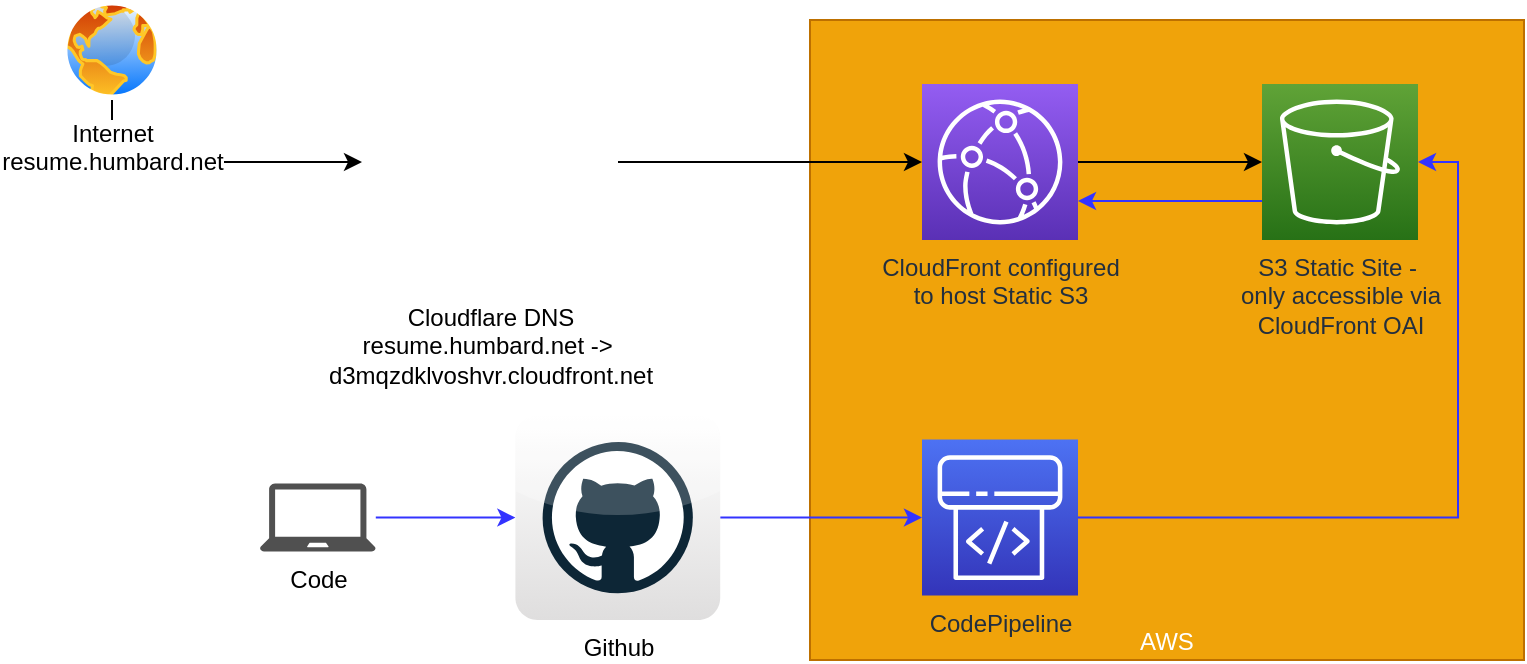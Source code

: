 <mxfile version="14.2.5" type="github">
  <diagram id="C5RBs43oDa-KdzZeNtuy" name="Page-1">
    <mxGraphModel dx="780" dy="1122" grid="1" gridSize="10" guides="1" tooltips="1" connect="1" arrows="1" fold="1" page="1" pageScale="1" pageWidth="827" pageHeight="1169" math="0" shadow="0">
      <root>
        <mxCell id="WIyWlLk6GJQsqaUBKTNV-0" />
        <mxCell id="WIyWlLk6GJQsqaUBKTNV-1" parent="WIyWlLk6GJQsqaUBKTNV-0" />
        <mxCell id="jRRLNIupZ57N4L_fCteN-0" value="&lt;br&gt;&lt;br&gt;&lt;br&gt;&lt;br&gt;&lt;br&gt;&lt;br&gt;&lt;br&gt;&lt;br&gt;&lt;br&gt;&lt;br&gt;&lt;br&gt;&lt;br&gt;&lt;br&gt;&lt;br&gt;&lt;br&gt;&lt;br&gt;&lt;br&gt;&lt;br&gt;&lt;br&gt;&lt;br&gt;&lt;br&gt;AWS" style="rounded=0;whiteSpace=wrap;html=1;fillColor=#f0a30a;strokeColor=#BD7000;fontColor=#ffffff;" parent="WIyWlLk6GJQsqaUBKTNV-1" vertex="1">
          <mxGeometry x="414" y="50" width="357" height="320" as="geometry" />
        </mxCell>
        <mxCell id="5FJsvHdYzl2fep3583s4-7" style="edgeStyle=orthogonalEdgeStyle;rounded=0;orthogonalLoop=1;jettySize=auto;html=1;exitX=1;exitY=0.5;exitDx=0;exitDy=0;entryX=0;entryY=0.5;entryDx=0;entryDy=0;entryPerimeter=0;" parent="WIyWlLk6GJQsqaUBKTNV-1" source="5FJsvHdYzl2fep3583s4-1" target="5FJsvHdYzl2fep3583s4-6" edge="1">
          <mxGeometry relative="1" as="geometry" />
        </mxCell>
        <mxCell id="5FJsvHdYzl2fep3583s4-1" value="Cloudflare DNS&lt;br&gt;resume.humbard.net -&amp;gt;&amp;nbsp;&lt;br&gt;&lt;div&gt;d3mqzdklvoshvr.cloudfront.net&lt;/div&gt;" style="shape=image;html=1;verticalAlign=top;verticalLabelPosition=bottom;labelBackgroundColor=#ffffff;imageAspect=0;aspect=fixed;image=https://cdn4.iconfinder.com/data/icons/logos-brands-5/24/cloudflare-128.png" parent="WIyWlLk6GJQsqaUBKTNV-1" vertex="1">
          <mxGeometry x="190" y="57" width="128" height="128" as="geometry" />
        </mxCell>
        <mxCell id="5FJsvHdYzl2fep3583s4-5" style="edgeStyle=orthogonalEdgeStyle;rounded=0;orthogonalLoop=1;jettySize=auto;html=1;exitX=0.5;exitY=1;exitDx=0;exitDy=0;" parent="WIyWlLk6GJQsqaUBKTNV-1" source="5FJsvHdYzl2fep3583s4-2" target="5FJsvHdYzl2fep3583s4-1" edge="1">
          <mxGeometry relative="1" as="geometry" />
        </mxCell>
        <mxCell id="5FJsvHdYzl2fep3583s4-2" value="Internet&lt;br&gt;resume.humbard.net" style="aspect=fixed;perimeter=ellipsePerimeter;html=1;align=center;shadow=0;dashed=0;spacingTop=3;image;image=img/lib/active_directory/internet_globe.svg;" parent="WIyWlLk6GJQsqaUBKTNV-1" vertex="1">
          <mxGeometry x="40" y="40" width="50" height="50" as="geometry" />
        </mxCell>
        <mxCell id="5FJsvHdYzl2fep3583s4-9" style="edgeStyle=orthogonalEdgeStyle;rounded=0;orthogonalLoop=1;jettySize=auto;html=1;exitX=1;exitY=0.5;exitDx=0;exitDy=0;exitPerimeter=0;entryX=0;entryY=0.5;entryDx=0;entryDy=0;entryPerimeter=0;" parent="WIyWlLk6GJQsqaUBKTNV-1" source="5FJsvHdYzl2fep3583s4-6" target="5FJsvHdYzl2fep3583s4-8" edge="1">
          <mxGeometry relative="1" as="geometry" />
        </mxCell>
        <mxCell id="5FJsvHdYzl2fep3583s4-6" value="CloudFront configured&lt;br&gt;to host Static S3" style="points=[[0,0,0],[0.25,0,0],[0.5,0,0],[0.75,0,0],[1,0,0],[0,1,0],[0.25,1,0],[0.5,1,0],[0.75,1,0],[1,1,0],[0,0.25,0],[0,0.5,0],[0,0.75,0],[1,0.25,0],[1,0.5,0],[1,0.75,0]];outlineConnect=0;fontColor=#232F3E;gradientColor=#945DF2;gradientDirection=north;fillColor=#5A30B5;strokeColor=#ffffff;dashed=0;verticalLabelPosition=bottom;verticalAlign=top;align=center;html=1;fontSize=12;fontStyle=0;aspect=fixed;shape=mxgraph.aws4.resourceIcon;resIcon=mxgraph.aws4.cloudfront;" parent="WIyWlLk6GJQsqaUBKTNV-1" vertex="1">
          <mxGeometry x="470" y="82" width="78" height="78" as="geometry" />
        </mxCell>
        <mxCell id="5FJsvHdYzl2fep3583s4-8" value="S3 Static Site -&amp;nbsp;&lt;br&gt;only accessible via&lt;br&gt;CloudFront OAI" style="points=[[0,0,0],[0.25,0,0],[0.5,0,0],[0.75,0,0],[1,0,0],[0,1,0],[0.25,1,0],[0.5,1,0],[0.75,1,0],[1,1,0],[0,0.25,0],[0,0.5,0],[0,0.75,0],[1,0.25,0],[1,0.5,0],[1,0.75,0]];outlineConnect=0;fontColor=#232F3E;gradientColor=#60A337;gradientDirection=north;fillColor=#277116;strokeColor=#ffffff;dashed=0;verticalLabelPosition=bottom;verticalAlign=top;align=center;html=1;fontSize=12;fontStyle=0;aspect=fixed;shape=mxgraph.aws4.resourceIcon;resIcon=mxgraph.aws4.s3;" parent="WIyWlLk6GJQsqaUBKTNV-1" vertex="1">
          <mxGeometry x="640" y="82" width="78" height="78" as="geometry" />
        </mxCell>
        <mxCell id="SGV25L5WEjDyiKu8pRiy-2" style="edgeStyle=orthogonalEdgeStyle;rounded=0;orthogonalLoop=1;jettySize=auto;html=1;strokeColor=#3333FF;" edge="1" parent="WIyWlLk6GJQsqaUBKTNV-1" source="SGV25L5WEjDyiKu8pRiy-0" target="SGV25L5WEjDyiKu8pRiy-1">
          <mxGeometry relative="1" as="geometry" />
        </mxCell>
        <mxCell id="SGV25L5WEjDyiKu8pRiy-0" value="Code" style="pointerEvents=1;shadow=0;dashed=0;html=1;strokeColor=none;fillColor=#505050;labelPosition=center;verticalLabelPosition=bottom;verticalAlign=top;outlineConnect=0;align=center;shape=mxgraph.office.devices.laptop;" vertex="1" parent="WIyWlLk6GJQsqaUBKTNV-1">
          <mxGeometry x="138.9" y="281.8" width="58" height="34" as="geometry" />
        </mxCell>
        <mxCell id="SGV25L5WEjDyiKu8pRiy-4" style="edgeStyle=orthogonalEdgeStyle;rounded=0;orthogonalLoop=1;jettySize=auto;html=1;entryX=0;entryY=0.5;entryDx=0;entryDy=0;entryPerimeter=0;strokeColor=#3333FF;" edge="1" parent="WIyWlLk6GJQsqaUBKTNV-1" source="SGV25L5WEjDyiKu8pRiy-1" target="SGV25L5WEjDyiKu8pRiy-3">
          <mxGeometry relative="1" as="geometry" />
        </mxCell>
        <mxCell id="SGV25L5WEjDyiKu8pRiy-1" value="Github" style="dashed=0;outlineConnect=0;html=1;align=center;labelPosition=center;verticalLabelPosition=bottom;verticalAlign=top;shape=mxgraph.webicons.github;gradientColor=#DFDEDE" vertex="1" parent="WIyWlLk6GJQsqaUBKTNV-1">
          <mxGeometry x="266.7" y="247.6" width="102.4" height="102.4" as="geometry" />
        </mxCell>
        <mxCell id="SGV25L5WEjDyiKu8pRiy-5" style="edgeStyle=orthogonalEdgeStyle;rounded=0;orthogonalLoop=1;jettySize=auto;html=1;exitX=1;exitY=0.5;exitDx=0;exitDy=0;exitPerimeter=0;entryX=1;entryY=0.5;entryDx=0;entryDy=0;entryPerimeter=0;strokeColor=#3333FF;" edge="1" parent="WIyWlLk6GJQsqaUBKTNV-1" source="SGV25L5WEjDyiKu8pRiy-3" target="5FJsvHdYzl2fep3583s4-8">
          <mxGeometry relative="1" as="geometry" />
        </mxCell>
        <mxCell id="SGV25L5WEjDyiKu8pRiy-3" value="CodePipeline" style="points=[[0,0,0],[0.25,0,0],[0.5,0,0],[0.75,0,0],[1,0,0],[0,1,0],[0.25,1,0],[0.5,1,0],[0.75,1,0],[1,1,0],[0,0.25,0],[0,0.5,0],[0,0.75,0],[1,0.25,0],[1,0.5,0],[1,0.75,0]];outlineConnect=0;fontColor=#232F3E;gradientColor=#4D72F3;gradientDirection=north;fillColor=#3334B9;strokeColor=#ffffff;dashed=0;verticalLabelPosition=bottom;verticalAlign=top;align=center;html=1;fontSize=12;fontStyle=0;aspect=fixed;shape=mxgraph.aws4.resourceIcon;resIcon=mxgraph.aws4.codepipeline;" vertex="1" parent="WIyWlLk6GJQsqaUBKTNV-1">
          <mxGeometry x="470" y="259.8" width="78" height="78" as="geometry" />
        </mxCell>
        <mxCell id="SGV25L5WEjDyiKu8pRiy-6" value="" style="endArrow=classic;html=1;strokeColor=#3333FF;exitX=0;exitY=0.75;exitDx=0;exitDy=0;exitPerimeter=0;entryX=1;entryY=0.75;entryDx=0;entryDy=0;entryPerimeter=0;" edge="1" parent="WIyWlLk6GJQsqaUBKTNV-1" source="5FJsvHdYzl2fep3583s4-8" target="5FJsvHdYzl2fep3583s4-6">
          <mxGeometry width="50" height="50" relative="1" as="geometry">
            <mxPoint x="470" y="470" as="sourcePoint" />
            <mxPoint x="460" y="400" as="targetPoint" />
          </mxGeometry>
        </mxCell>
      </root>
    </mxGraphModel>
  </diagram>
</mxfile>
